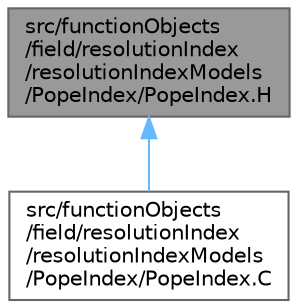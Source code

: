 digraph "src/functionObjects/field/resolutionIndex/resolutionIndexModels/PopeIndex/PopeIndex.H"
{
 // LATEX_PDF_SIZE
  bgcolor="transparent";
  edge [fontname=Helvetica,fontsize=10,labelfontname=Helvetica,labelfontsize=10];
  node [fontname=Helvetica,fontsize=10,shape=box,height=0.2,width=0.4];
  Node1 [id="Node000001",label="src/functionObjects\l/field/resolutionIndex\l/resolutionIndexModels\l/PopeIndex/PopeIndex.H",height=0.2,width=0.4,color="gray40", fillcolor="grey60", style="filled", fontcolor="black",tooltip=" "];
  Node1 -> Node2 [id="edge1_Node000001_Node000002",dir="back",color="steelblue1",style="solid",tooltip=" "];
  Node2 [id="Node000002",label="src/functionObjects\l/field/resolutionIndex\l/resolutionIndexModels\l/PopeIndex/PopeIndex.C",height=0.2,width=0.4,color="grey40", fillcolor="white", style="filled",URL="$PopeIndex_8C.html",tooltip=" "];
}
